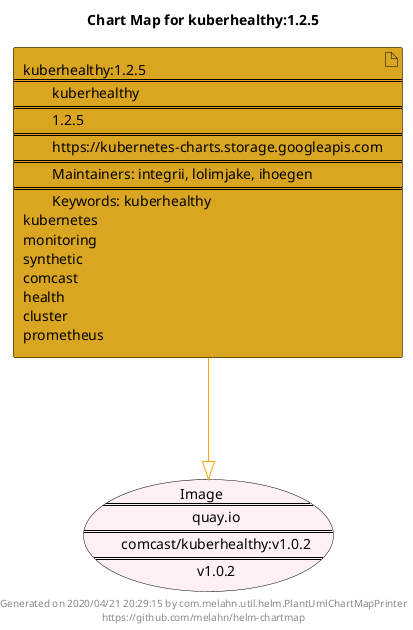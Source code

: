 @startuml
skinparam linetype ortho
skinparam backgroundColor white
skinparam usecaseBorderColor black
skinparam usecaseArrowColor LightSlateGray
skinparam artifactBorderColor black
skinparam artifactArrowColor LightSlateGray

title Chart Map for kuberhealthy:1.2.5

'There is one referenced Helm Chart
artifact "kuberhealthy:1.2.5\n====\n\tkuberhealthy\n====\n\t1.2.5\n====\n\thttps://kubernetes-charts.storage.googleapis.com\n====\n\tMaintainers: integrii, lolimjake, ihoegen\n====\n\tKeywords: kuberhealthy\nkubernetes\nmonitoring\nsynthetic\ncomcast\nhealth\ncluster\nprometheus" as kuberhealthy_1_2_5 #GoldenRod

'There is one referenced Docker Image
usecase "Image\n====\n\tquay.io\n====\n\tcomcast/kuberhealthy:v1.0.2\n====\n\tv1.0.2" as quay_io_comcast_kuberhealthy_v1_0_2 #LavenderBlush

'Chart Dependencies
kuberhealthy_1_2_5--[#orange]-|>quay_io_comcast_kuberhealthy_v1_0_2

center footer Generated on 2020/04/21 20:29:15 by com.melahn.util.helm.PlantUmlChartMapPrinter\nhttps://github.com/melahn/helm-chartmap
@enduml
